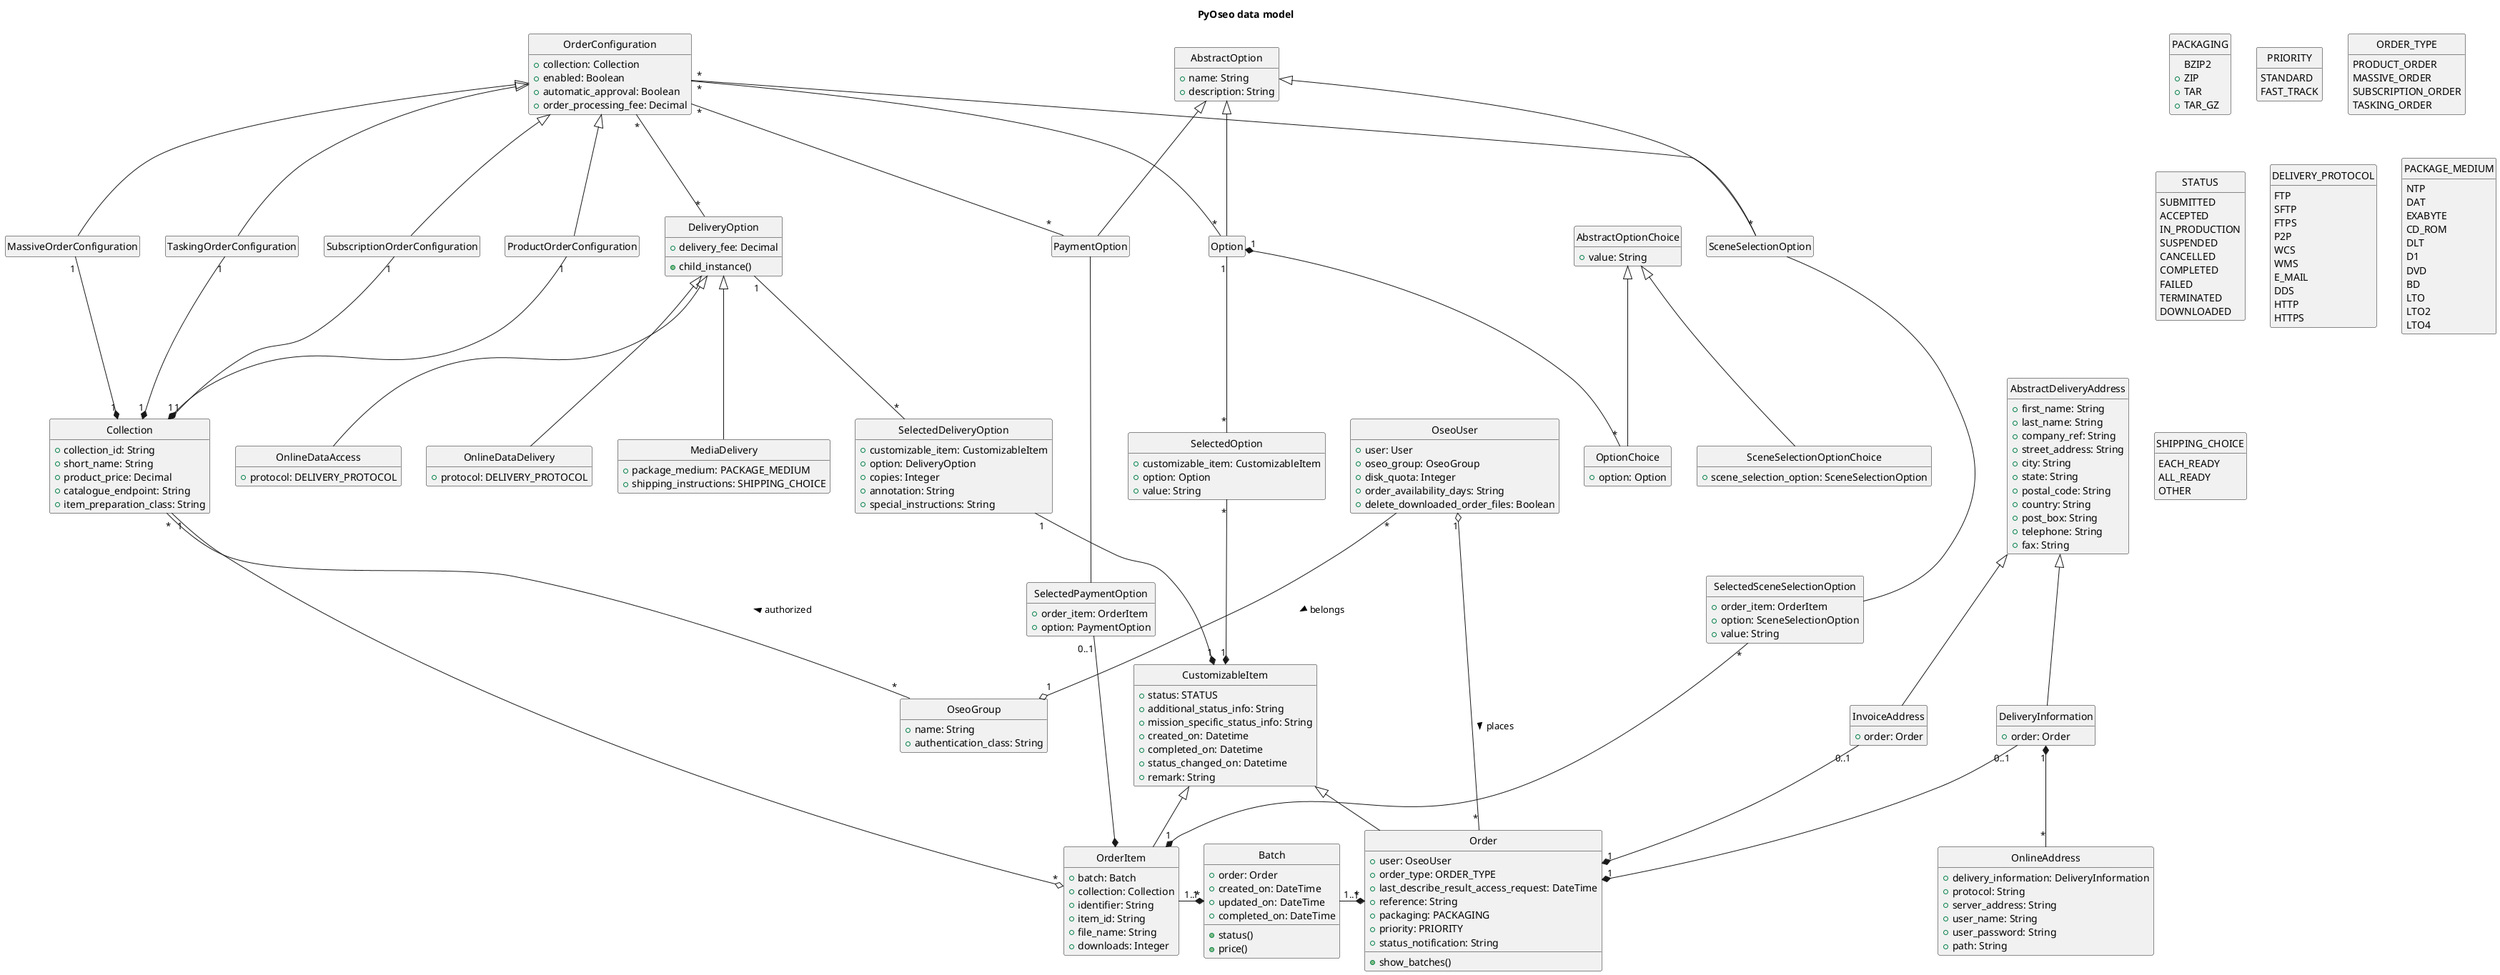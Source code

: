 @startuml

title PyOseo data model

enum PACKAGING {
    BZIP2
    +ZIP
    +TAR
    +TAR_GZ
}

enum PRIORITY {
    STANDARD
    FAST_TRACK
}

enum ORDER_TYPE {
    PRODUCT_ORDER
    MASSIVE_ORDER
    SUBSCRIPTION_ORDER
    TASKING_ORDER
}

enum STATUS {
    SUBMITTED
    ACCEPTED
    IN_PRODUCTION
    SUSPENDED
    CANCELLED
    COMPLETED
    FAILED
    TERMINATED
    DOWNLOADED
}

enum DELIVERY_PROTOCOL {
    FTP
    SFTP
    FTPS
    P2P
    WCS
    WMS
    E_MAIL
    DDS
    HTTP
    HTTPS
}

enum PACKAGE_MEDIUM {
    NTP
    DAT
    EXABYTE
    CD_ROM
    DLT
    D1
    DVD
    BD
    LTO
    LTO2
    LTO4
}

enum SHIPPING_CHOICE {
    EACH_READY
    ALL_READY
    OTHER
}

class AbstractDeliveryAddress {
    +first_name: String
    +last_name: String
    +company_ref: String
    +street_address: String
    +city: String
    +state: String
    +postal_code: String
    +country: String
    +post_box: String
    +telephone: String
    +fax: String
}

class AbstractOption {
    +name: String
    +description: String
}

class AbstractOptionChoice {
    +value: String
}

class Batch {
    +order: Order
    +created_on: DateTime
    +updated_on: DateTime
    +completed_on: DateTime
    +status()
    +price()
}

class Collection {
    +collection_id: String
    +short_name: String
    +product_price: Decimal
    +catalogue_endpoint: String
    +item_preparation_class: String
}

class CustomizableItem {
    +status: STATUS
    +additional_status_info: String
    +mission_specific_status_info: String
    +created_on: Datetime
    +completed_on: Datetime
    +status_changed_on: Datetime
    +remark: String
}

class DeliveryInformation {
    +order: Order
}

class DeliveryOption {
    +delivery_fee: Decimal
    +child_instance()
}

class InvoiceAddress {
    +order: Order
}

class MassiveOrderConfiguration {
}

class MediaDelivery {
    +package_medium: PACKAGE_MEDIUM
    +shipping_instructions: SHIPPING_CHOICE
}

class Option {
}

class OptionChoice {
    +option: Option
}

class OnlineDataAccess {
    +protocol: DELIVERY_PROTOCOL
}

class OnlineDataDelivery {
    +protocol: DELIVERY_PROTOCOL
}

class OnlineAddress {
    +delivery_information: DeliveryInformation
    +protocol: String
    +server_address: String
    +user_name: String
    +user_password: String
    +path: String
}

class OrderConfiguration {
    +collection: Collection
    +enabled: Boolean
    +automatic_approval: Boolean
    +order_processing_fee: Decimal
}

class Order {
    +user: OseoUser
    +order_type: ORDER_TYPE
    +last_describe_result_access_request: DateTime
    +reference: String
    +packaging: PACKAGING
    +priority: PRIORITY
    +status_notification: String

    +show_batches()
}

class OrderItem {
    +batch: Batch
    +collection: Collection
    +identifier: String
    +item_id: String
    +file_name: String
    +downloads: Integer
}

class OseoUser {
    +user: User
    +oseo_group: OseoGroup
    +disk_quota: Integer
    +order_availability_days: String
    +delete_downloaded_order_files: Boolean
}

class OseoGroup {
    +name: String
    +authentication_class: String
}

class PaymentOption {
}

class ProductOrderConfiguration {
}

class SceneSelectionOption {
}

class SceneSelectionOptionChoice {
    +scene_selection_option: SceneSelectionOption
}

class SelectedOption {
    +customizable_item: CustomizableItem
    +option: Option
    +value: String
}

class SelectedPaymentOption {
    +order_item: OrderItem
    +option: PaymentOption
}

class SelectedSceneSelectionOption {
    +order_item: OrderItem
    +option: SceneSelectionOption
    +value: String
}

class SelectedDeliveryOption {
    +customizable_item: CustomizableItem
    +option: DeliveryOption
    +copies: Integer
    +annotation: String
    +special_instructions: String
}

class SubscriptionOrderConfiguration {
}

class TaskingOrderConfiguration {
}

AbstractOption <|-- Option
AbstractOption <|-- SceneSelectionOption
AbstractOptionChoice <|-- OptionChoice
AbstractOptionChoice <|-- SceneSelectionOptionChoice
Option "1" *-- "*" OptionChoice
AbstractOption <|-- PaymentOption
DeliveryOption <|-- MediaDelivery
DeliveryOption <|-- OnlineDataAccess
DeliveryOption <|-- OnlineDataDelivery
OrderConfiguration <|-- ProductOrderConfiguration
OrderConfiguration <|-- MassiveOrderConfiguration
OrderConfiguration <|-- SubscriptionOrderConfiguration
OrderConfiguration <|-- TaskingOrderConfiguration
CustomizableItem <|-- Order
CustomizableItem <|-- OrderItem
SelectedDeliveryOption "1" --* "1" CustomizableItem
SelectedOption "*" --* "1" CustomizableItem
Option "1" -- "*" SelectedOption
DeliveryOption "1" -- "*" SelectedDeliveryOption
DeliveryInformation "1" *-- "*" OnlineAddress
AbstractDeliveryAddress <|-- DeliveryInformation
AbstractDeliveryAddress <|-- InvoiceAddress
DeliveryInformation "0..1" --* "1" Order
InvoiceAddress "0..1" --* "1" Order
OseoUser "1" o-- "*" Order : places >
OseoUser "*" --o "1" OseoGroup : belongs >
OrderItem "1..*" -* "1" Batch
Batch "1..*" -* "1" Order
Collection "1" -o "*" OrderItem
Collection "*" -- "*" OseoGroup : authorized <
SelectedSceneSelectionOption "*" --* "1" OrderItem
SelectedPaymentOption "0..1" --* OrderItem
PaymentOption -- SelectedPaymentOption
SceneSelectionOption -- SelectedSceneSelectionOption
OrderConfiguration "*" -- "*" Option
OrderConfiguration "*" -- "*" DeliveryOption
OrderConfiguration "*" -- "*" PaymentOption
OrderConfiguration "*" -- "*" SceneSelectionOption
'Collection "1" *-- "1" ProductOrderConfiguration
'Collection "1" *-- "1" MassiveOrderConfiguration
'Collection "1" *-- "1" SubscriptionOrderConfiguration
'Collection "1" *-- "1" TaskingOrderConfiguration
ProductOrderConfiguration "1" --* "1" Collection
MassiveOrderConfiguration "1" --* "1" Collection
SubscriptionOrderConfiguration "1" --* "1" Collection
TaskingOrderConfiguration "1" --* "1" Collection

'note bottom of SelectedOption
'note as N1
'- If the customizable_item is an OrderItem, each selected_option must be
'  present in the item's collection_configuration for the type of order
'  being requested.
'
'- If the customizable_item is an Order, the selected_option is not
'  constrained. When processing orders, only valid options according to each
'  order_item's collection and the order_type are applied.
'end note
'
'N1 .. CustomizableItem
'SelectedOption .. N1
'
'note top of SelectedDeliveryOption
'If the customizable_item is an Order, each selected_delivery_option must
'be present in the item's collection_configuration.
'end note

'hide class fields
'hide class methods
hide empty fields
hide empty methods
hide circle

@enduml